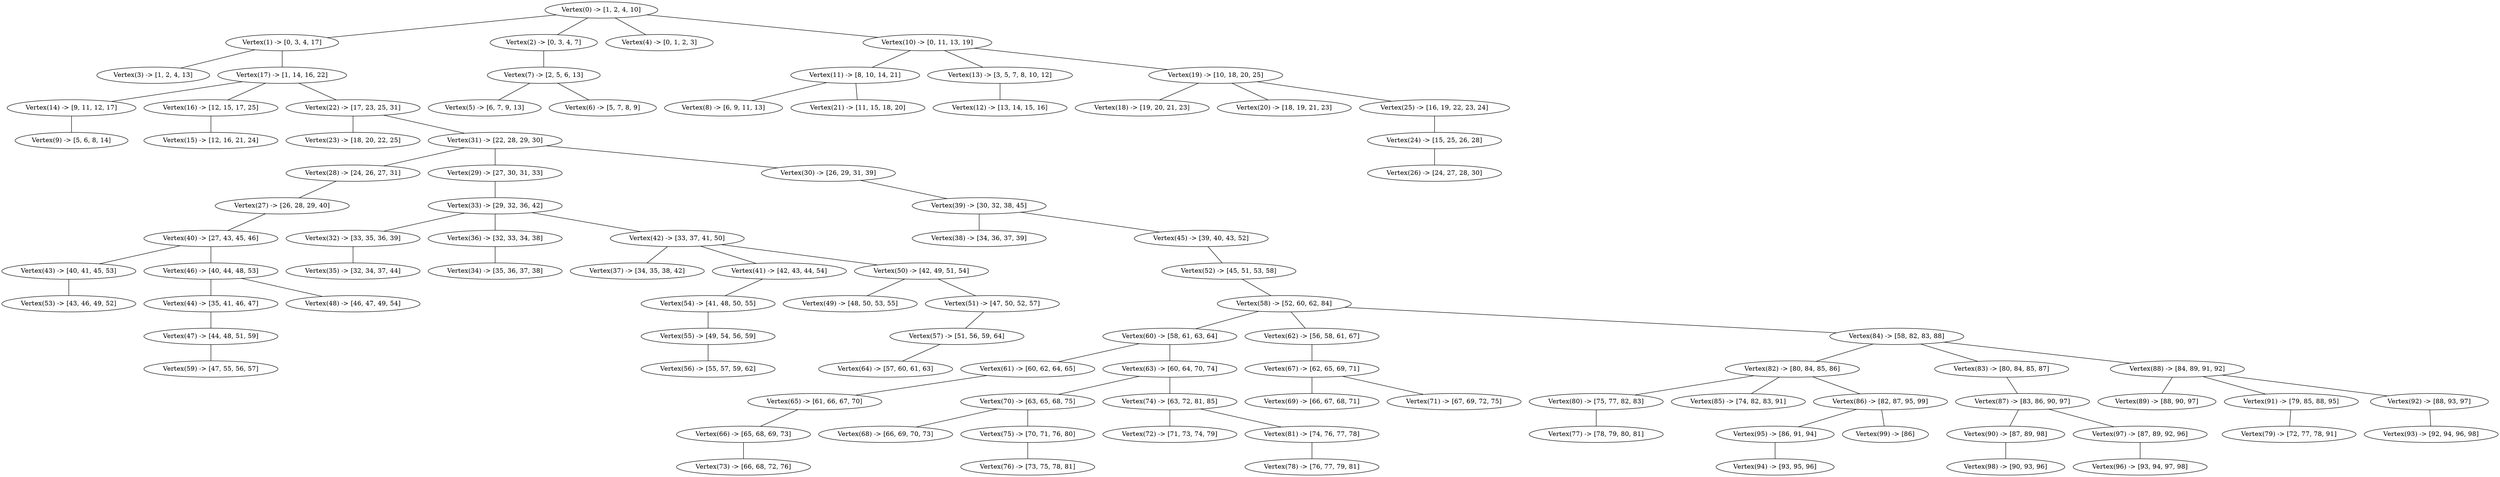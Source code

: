 graph G {
    "Vertex(0) -> [1, 2, 4, 10]";
    "Vertex(1) -> [0, 3, 4, 17]";
    "Vertex(2) -> [0, 3, 4, 7]";
    "Vertex(4) -> [0, 1, 2, 3]";
    "Vertex(10) -> [0, 11, 13, 19]";
    "Vertex(3) -> [1, 2, 4, 13]";
    "Vertex(17) -> [1, 14, 16, 22]";
    "Vertex(7) -> [2, 5, 6, 13]";
    "Vertex(11) -> [8, 10, 14, 21]";
    "Vertex(13) -> [3, 5, 7, 8, 10, 12]";
    "Vertex(19) -> [10, 18, 20, 25]";
    "Vertex(14) -> [9, 11, 12, 17]";
    "Vertex(16) -> [12, 15, 17, 25]";
    "Vertex(22) -> [17, 23, 25, 31]";
    "Vertex(5) -> [6, 7, 9, 13]";
    "Vertex(6) -> [5, 7, 8, 9]";
    "Vertex(8) -> [6, 9, 11, 13]";
    "Vertex(21) -> [11, 15, 18, 20]";
    "Vertex(12) -> [13, 14, 15, 16]";
    "Vertex(18) -> [19, 20, 21, 23]";
    "Vertex(20) -> [18, 19, 21, 23]";
    "Vertex(25) -> [16, 19, 22, 23, 24]";
    "Vertex(9) -> [5, 6, 8, 14]";
    "Vertex(15) -> [12, 16, 21, 24]";
    "Vertex(23) -> [18, 20, 22, 25]";
    "Vertex(31) -> [22, 28, 29, 30]";
    "Vertex(24) -> [15, 25, 26, 28]";
    "Vertex(28) -> [24, 26, 27, 31]";
    "Vertex(29) -> [27, 30, 31, 33]";
    "Vertex(30) -> [26, 29, 31, 39]";
    "Vertex(26) -> [24, 27, 28, 30]";
    "Vertex(27) -> [26, 28, 29, 40]";
    "Vertex(33) -> [29, 32, 36, 42]";
    "Vertex(39) -> [30, 32, 38, 45]";
    "Vertex(40) -> [27, 43, 45, 46]";
    "Vertex(32) -> [33, 35, 36, 39]";
    "Vertex(36) -> [32, 33, 34, 38]";
    "Vertex(42) -> [33, 37, 41, 50]";
    "Vertex(38) -> [34, 36, 37, 39]";
    "Vertex(45) -> [39, 40, 43, 52]";
    "Vertex(43) -> [40, 41, 45, 53]";
    "Vertex(46) -> [40, 44, 48, 53]";
    "Vertex(35) -> [32, 34, 37, 44]";
    "Vertex(34) -> [35, 36, 37, 38]";
    "Vertex(37) -> [34, 35, 38, 42]";
    "Vertex(41) -> [42, 43, 44, 54]";
    "Vertex(50) -> [42, 49, 51, 54]";
    "Vertex(52) -> [45, 51, 53, 58]";
    "Vertex(53) -> [43, 46, 49, 52]";
    "Vertex(44) -> [35, 41, 46, 47]";
    "Vertex(48) -> [46, 47, 49, 54]";
    "Vertex(54) -> [41, 48, 50, 55]";
    "Vertex(49) -> [48, 50, 53, 55]";
    "Vertex(51) -> [47, 50, 52, 57]";
    "Vertex(58) -> [52, 60, 62, 84]";
    "Vertex(47) -> [44, 48, 51, 59]";
    "Vertex(55) -> [49, 54, 56, 59]";
    "Vertex(57) -> [51, 56, 59, 64]";
    "Vertex(60) -> [58, 61, 63, 64]";
    "Vertex(62) -> [56, 58, 61, 67]";
    "Vertex(84) -> [58, 82, 83, 88]";
    "Vertex(59) -> [47, 55, 56, 57]";
    "Vertex(56) -> [55, 57, 59, 62]";
    "Vertex(64) -> [57, 60, 61, 63]";
    "Vertex(61) -> [60, 62, 64, 65]";
    "Vertex(63) -> [60, 64, 70, 74]";
    "Vertex(67) -> [62, 65, 69, 71]";
    "Vertex(82) -> [80, 84, 85, 86]";
    "Vertex(83) -> [80, 84, 85, 87]";
    "Vertex(88) -> [84, 89, 91, 92]";
    "Vertex(65) -> [61, 66, 67, 70]";
    "Vertex(70) -> [63, 65, 68, 75]";
    "Vertex(74) -> [63, 72, 81, 85]";
    "Vertex(69) -> [66, 67, 68, 71]";
    "Vertex(71) -> [67, 69, 72, 75]";
    "Vertex(80) -> [75, 77, 82, 83]";
    "Vertex(85) -> [74, 82, 83, 91]";
    "Vertex(86) -> [82, 87, 95, 99]";
    "Vertex(87) -> [83, 86, 90, 97]";
    "Vertex(89) -> [88, 90, 97]";
    "Vertex(91) -> [79, 85, 88, 95]";
    "Vertex(92) -> [88, 93, 97]";
    "Vertex(66) -> [65, 68, 69, 73]";
    "Vertex(68) -> [66, 69, 70, 73]";
    "Vertex(75) -> [70, 71, 76, 80]";
    "Vertex(72) -> [71, 73, 74, 79]";
    "Vertex(81) -> [74, 76, 77, 78]";
    "Vertex(77) -> [78, 79, 80, 81]";
    "Vertex(95) -> [86, 91, 94]";
    "Vertex(99) -> [86]";
    "Vertex(90) -> [87, 89, 98]";
    "Vertex(97) -> [87, 89, 92, 96]";
    "Vertex(79) -> [72, 77, 78, 91]";
    "Vertex(93) -> [92, 94, 96, 98]";
    "Vertex(73) -> [66, 68, 72, 76]";
    "Vertex(76) -> [73, 75, 78, 81]";
    "Vertex(78) -> [76, 77, 79, 81]";
    "Vertex(94) -> [93, 95, 96]";
    "Vertex(98) -> [90, 93, 96]";
    "Vertex(96) -> [93, 94, 97, 98]";
    "Vertex(0) -> [1, 2, 4, 10]" -- "Vertex(1) -> [0, 3, 4, 17]";
    "Vertex(0) -> [1, 2, 4, 10]" -- "Vertex(2) -> [0, 3, 4, 7]";
    "Vertex(0) -> [1, 2, 4, 10]" -- "Vertex(4) -> [0, 1, 2, 3]";
    "Vertex(0) -> [1, 2, 4, 10]" -- "Vertex(10) -> [0, 11, 13, 19]";
    "Vertex(1) -> [0, 3, 4, 17]" -- "Vertex(3) -> [1, 2, 4, 13]";
    "Vertex(1) -> [0, 3, 4, 17]" -- "Vertex(17) -> [1, 14, 16, 22]";
    "Vertex(2) -> [0, 3, 4, 7]" -- "Vertex(7) -> [2, 5, 6, 13]";
    "Vertex(10) -> [0, 11, 13, 19]" -- "Vertex(11) -> [8, 10, 14, 21]";
    "Vertex(10) -> [0, 11, 13, 19]" -- "Vertex(13) -> [3, 5, 7, 8, 10, 12]";
    "Vertex(10) -> [0, 11, 13, 19]" -- "Vertex(19) -> [10, 18, 20, 25]";
    "Vertex(17) -> [1, 14, 16, 22]" -- "Vertex(14) -> [9, 11, 12, 17]";
    "Vertex(17) -> [1, 14, 16, 22]" -- "Vertex(16) -> [12, 15, 17, 25]";
    "Vertex(17) -> [1, 14, 16, 22]" -- "Vertex(22) -> [17, 23, 25, 31]";
    "Vertex(7) -> [2, 5, 6, 13]" -- "Vertex(5) -> [6, 7, 9, 13]";
    "Vertex(7) -> [2, 5, 6, 13]" -- "Vertex(6) -> [5, 7, 8, 9]";
    "Vertex(11) -> [8, 10, 14, 21]" -- "Vertex(8) -> [6, 9, 11, 13]";
    "Vertex(11) -> [8, 10, 14, 21]" -- "Vertex(21) -> [11, 15, 18, 20]";
    "Vertex(13) -> [3, 5, 7, 8, 10, 12]" -- "Vertex(12) -> [13, 14, 15, 16]";
    "Vertex(19) -> [10, 18, 20, 25]" -- "Vertex(18) -> [19, 20, 21, 23]";
    "Vertex(19) -> [10, 18, 20, 25]" -- "Vertex(20) -> [18, 19, 21, 23]";
    "Vertex(19) -> [10, 18, 20, 25]" -- "Vertex(25) -> [16, 19, 22, 23, 24]";
    "Vertex(14) -> [9, 11, 12, 17]" -- "Vertex(9) -> [5, 6, 8, 14]";
    "Vertex(16) -> [12, 15, 17, 25]" -- "Vertex(15) -> [12, 16, 21, 24]";
    "Vertex(22) -> [17, 23, 25, 31]" -- "Vertex(23) -> [18, 20, 22, 25]";
    "Vertex(22) -> [17, 23, 25, 31]" -- "Vertex(31) -> [22, 28, 29, 30]";
    "Vertex(25) -> [16, 19, 22, 23, 24]" -- "Vertex(24) -> [15, 25, 26, 28]";
    "Vertex(31) -> [22, 28, 29, 30]" -- "Vertex(28) -> [24, 26, 27, 31]";
    "Vertex(31) -> [22, 28, 29, 30]" -- "Vertex(29) -> [27, 30, 31, 33]";
    "Vertex(31) -> [22, 28, 29, 30]" -- "Vertex(30) -> [26, 29, 31, 39]";
    "Vertex(24) -> [15, 25, 26, 28]" -- "Vertex(26) -> [24, 27, 28, 30]";
    "Vertex(28) -> [24, 26, 27, 31]" -- "Vertex(27) -> [26, 28, 29, 40]";
    "Vertex(29) -> [27, 30, 31, 33]" -- "Vertex(33) -> [29, 32, 36, 42]";
    "Vertex(30) -> [26, 29, 31, 39]" -- "Vertex(39) -> [30, 32, 38, 45]";
    "Vertex(27) -> [26, 28, 29, 40]" -- "Vertex(40) -> [27, 43, 45, 46]";
    "Vertex(33) -> [29, 32, 36, 42]" -- "Vertex(32) -> [33, 35, 36, 39]";
    "Vertex(33) -> [29, 32, 36, 42]" -- "Vertex(36) -> [32, 33, 34, 38]";
    "Vertex(33) -> [29, 32, 36, 42]" -- "Vertex(42) -> [33, 37, 41, 50]";
    "Vertex(39) -> [30, 32, 38, 45]" -- "Vertex(38) -> [34, 36, 37, 39]";
    "Vertex(39) -> [30, 32, 38, 45]" -- "Vertex(45) -> [39, 40, 43, 52]";
    "Vertex(40) -> [27, 43, 45, 46]" -- "Vertex(43) -> [40, 41, 45, 53]";
    "Vertex(40) -> [27, 43, 45, 46]" -- "Vertex(46) -> [40, 44, 48, 53]";
    "Vertex(32) -> [33, 35, 36, 39]" -- "Vertex(35) -> [32, 34, 37, 44]";
    "Vertex(36) -> [32, 33, 34, 38]" -- "Vertex(34) -> [35, 36, 37, 38]";
    "Vertex(42) -> [33, 37, 41, 50]" -- "Vertex(37) -> [34, 35, 38, 42]";
    "Vertex(42) -> [33, 37, 41, 50]" -- "Vertex(41) -> [42, 43, 44, 54]";
    "Vertex(42) -> [33, 37, 41, 50]" -- "Vertex(50) -> [42, 49, 51, 54]";
    "Vertex(45) -> [39, 40, 43, 52]" -- "Vertex(52) -> [45, 51, 53, 58]";
    "Vertex(43) -> [40, 41, 45, 53]" -- "Vertex(53) -> [43, 46, 49, 52]";
    "Vertex(46) -> [40, 44, 48, 53]" -- "Vertex(44) -> [35, 41, 46, 47]";
    "Vertex(46) -> [40, 44, 48, 53]" -- "Vertex(48) -> [46, 47, 49, 54]";
    "Vertex(41) -> [42, 43, 44, 54]" -- "Vertex(54) -> [41, 48, 50, 55]";
    "Vertex(50) -> [42, 49, 51, 54]" -- "Vertex(49) -> [48, 50, 53, 55]";
    "Vertex(50) -> [42, 49, 51, 54]" -- "Vertex(51) -> [47, 50, 52, 57]";
    "Vertex(52) -> [45, 51, 53, 58]" -- "Vertex(58) -> [52, 60, 62, 84]";
    "Vertex(44) -> [35, 41, 46, 47]" -- "Vertex(47) -> [44, 48, 51, 59]";
    "Vertex(54) -> [41, 48, 50, 55]" -- "Vertex(55) -> [49, 54, 56, 59]";
    "Vertex(51) -> [47, 50, 52, 57]" -- "Vertex(57) -> [51, 56, 59, 64]";
    "Vertex(58) -> [52, 60, 62, 84]" -- "Vertex(60) -> [58, 61, 63, 64]";
    "Vertex(58) -> [52, 60, 62, 84]" -- "Vertex(62) -> [56, 58, 61, 67]";
    "Vertex(58) -> [52, 60, 62, 84]" -- "Vertex(84) -> [58, 82, 83, 88]";
    "Vertex(47) -> [44, 48, 51, 59]" -- "Vertex(59) -> [47, 55, 56, 57]";
    "Vertex(55) -> [49, 54, 56, 59]" -- "Vertex(56) -> [55, 57, 59, 62]";
    "Vertex(57) -> [51, 56, 59, 64]" -- "Vertex(64) -> [57, 60, 61, 63]";
    "Vertex(60) -> [58, 61, 63, 64]" -- "Vertex(61) -> [60, 62, 64, 65]";
    "Vertex(60) -> [58, 61, 63, 64]" -- "Vertex(63) -> [60, 64, 70, 74]";
    "Vertex(62) -> [56, 58, 61, 67]" -- "Vertex(67) -> [62, 65, 69, 71]";
    "Vertex(84) -> [58, 82, 83, 88]" -- "Vertex(82) -> [80, 84, 85, 86]";
    "Vertex(84) -> [58, 82, 83, 88]" -- "Vertex(83) -> [80, 84, 85, 87]";
    "Vertex(84) -> [58, 82, 83, 88]" -- "Vertex(88) -> [84, 89, 91, 92]";
    "Vertex(61) -> [60, 62, 64, 65]" -- "Vertex(65) -> [61, 66, 67, 70]";
    "Vertex(63) -> [60, 64, 70, 74]" -- "Vertex(70) -> [63, 65, 68, 75]";
    "Vertex(63) -> [60, 64, 70, 74]" -- "Vertex(74) -> [63, 72, 81, 85]";
    "Vertex(67) -> [62, 65, 69, 71]" -- "Vertex(69) -> [66, 67, 68, 71]";
    "Vertex(67) -> [62, 65, 69, 71]" -- "Vertex(71) -> [67, 69, 72, 75]";
    "Vertex(82) -> [80, 84, 85, 86]" -- "Vertex(80) -> [75, 77, 82, 83]";
    "Vertex(82) -> [80, 84, 85, 86]" -- "Vertex(85) -> [74, 82, 83, 91]";
    "Vertex(82) -> [80, 84, 85, 86]" -- "Vertex(86) -> [82, 87, 95, 99]";
    "Vertex(83) -> [80, 84, 85, 87]" -- "Vertex(87) -> [83, 86, 90, 97]";
    "Vertex(88) -> [84, 89, 91, 92]" -- "Vertex(89) -> [88, 90, 97]";
    "Vertex(88) -> [84, 89, 91, 92]" -- "Vertex(91) -> [79, 85, 88, 95]";
    "Vertex(88) -> [84, 89, 91, 92]" -- "Vertex(92) -> [88, 93, 97]";
    "Vertex(65) -> [61, 66, 67, 70]" -- "Vertex(66) -> [65, 68, 69, 73]";
    "Vertex(70) -> [63, 65, 68, 75]" -- "Vertex(68) -> [66, 69, 70, 73]";
    "Vertex(70) -> [63, 65, 68, 75]" -- "Vertex(75) -> [70, 71, 76, 80]";
    "Vertex(74) -> [63, 72, 81, 85]" -- "Vertex(72) -> [71, 73, 74, 79]";
    "Vertex(74) -> [63, 72, 81, 85]" -- "Vertex(81) -> [74, 76, 77, 78]";
    "Vertex(80) -> [75, 77, 82, 83]" -- "Vertex(77) -> [78, 79, 80, 81]";
    "Vertex(86) -> [82, 87, 95, 99]" -- "Vertex(95) -> [86, 91, 94]";
    "Vertex(86) -> [82, 87, 95, 99]" -- "Vertex(99) -> [86]";
    "Vertex(87) -> [83, 86, 90, 97]" -- "Vertex(90) -> [87, 89, 98]";
    "Vertex(87) -> [83, 86, 90, 97]" -- "Vertex(97) -> [87, 89, 92, 96]";
    "Vertex(91) -> [79, 85, 88, 95]" -- "Vertex(79) -> [72, 77, 78, 91]";
    "Vertex(92) -> [88, 93, 97]" -- "Vertex(93) -> [92, 94, 96, 98]";
    "Vertex(66) -> [65, 68, 69, 73]" -- "Vertex(73) -> [66, 68, 72, 76]";
    "Vertex(75) -> [70, 71, 76, 80]" -- "Vertex(76) -> [73, 75, 78, 81]";
    "Vertex(81) -> [74, 76, 77, 78]" -- "Vertex(78) -> [76, 77, 79, 81]";
    "Vertex(95) -> [86, 91, 94]" -- "Vertex(94) -> [93, 95, 96]";
    "Vertex(90) -> [87, 89, 98]" -- "Vertex(98) -> [90, 93, 96]";
    "Vertex(97) -> [87, 89, 92, 96]" -- "Vertex(96) -> [93, 94, 97, 98]";
}